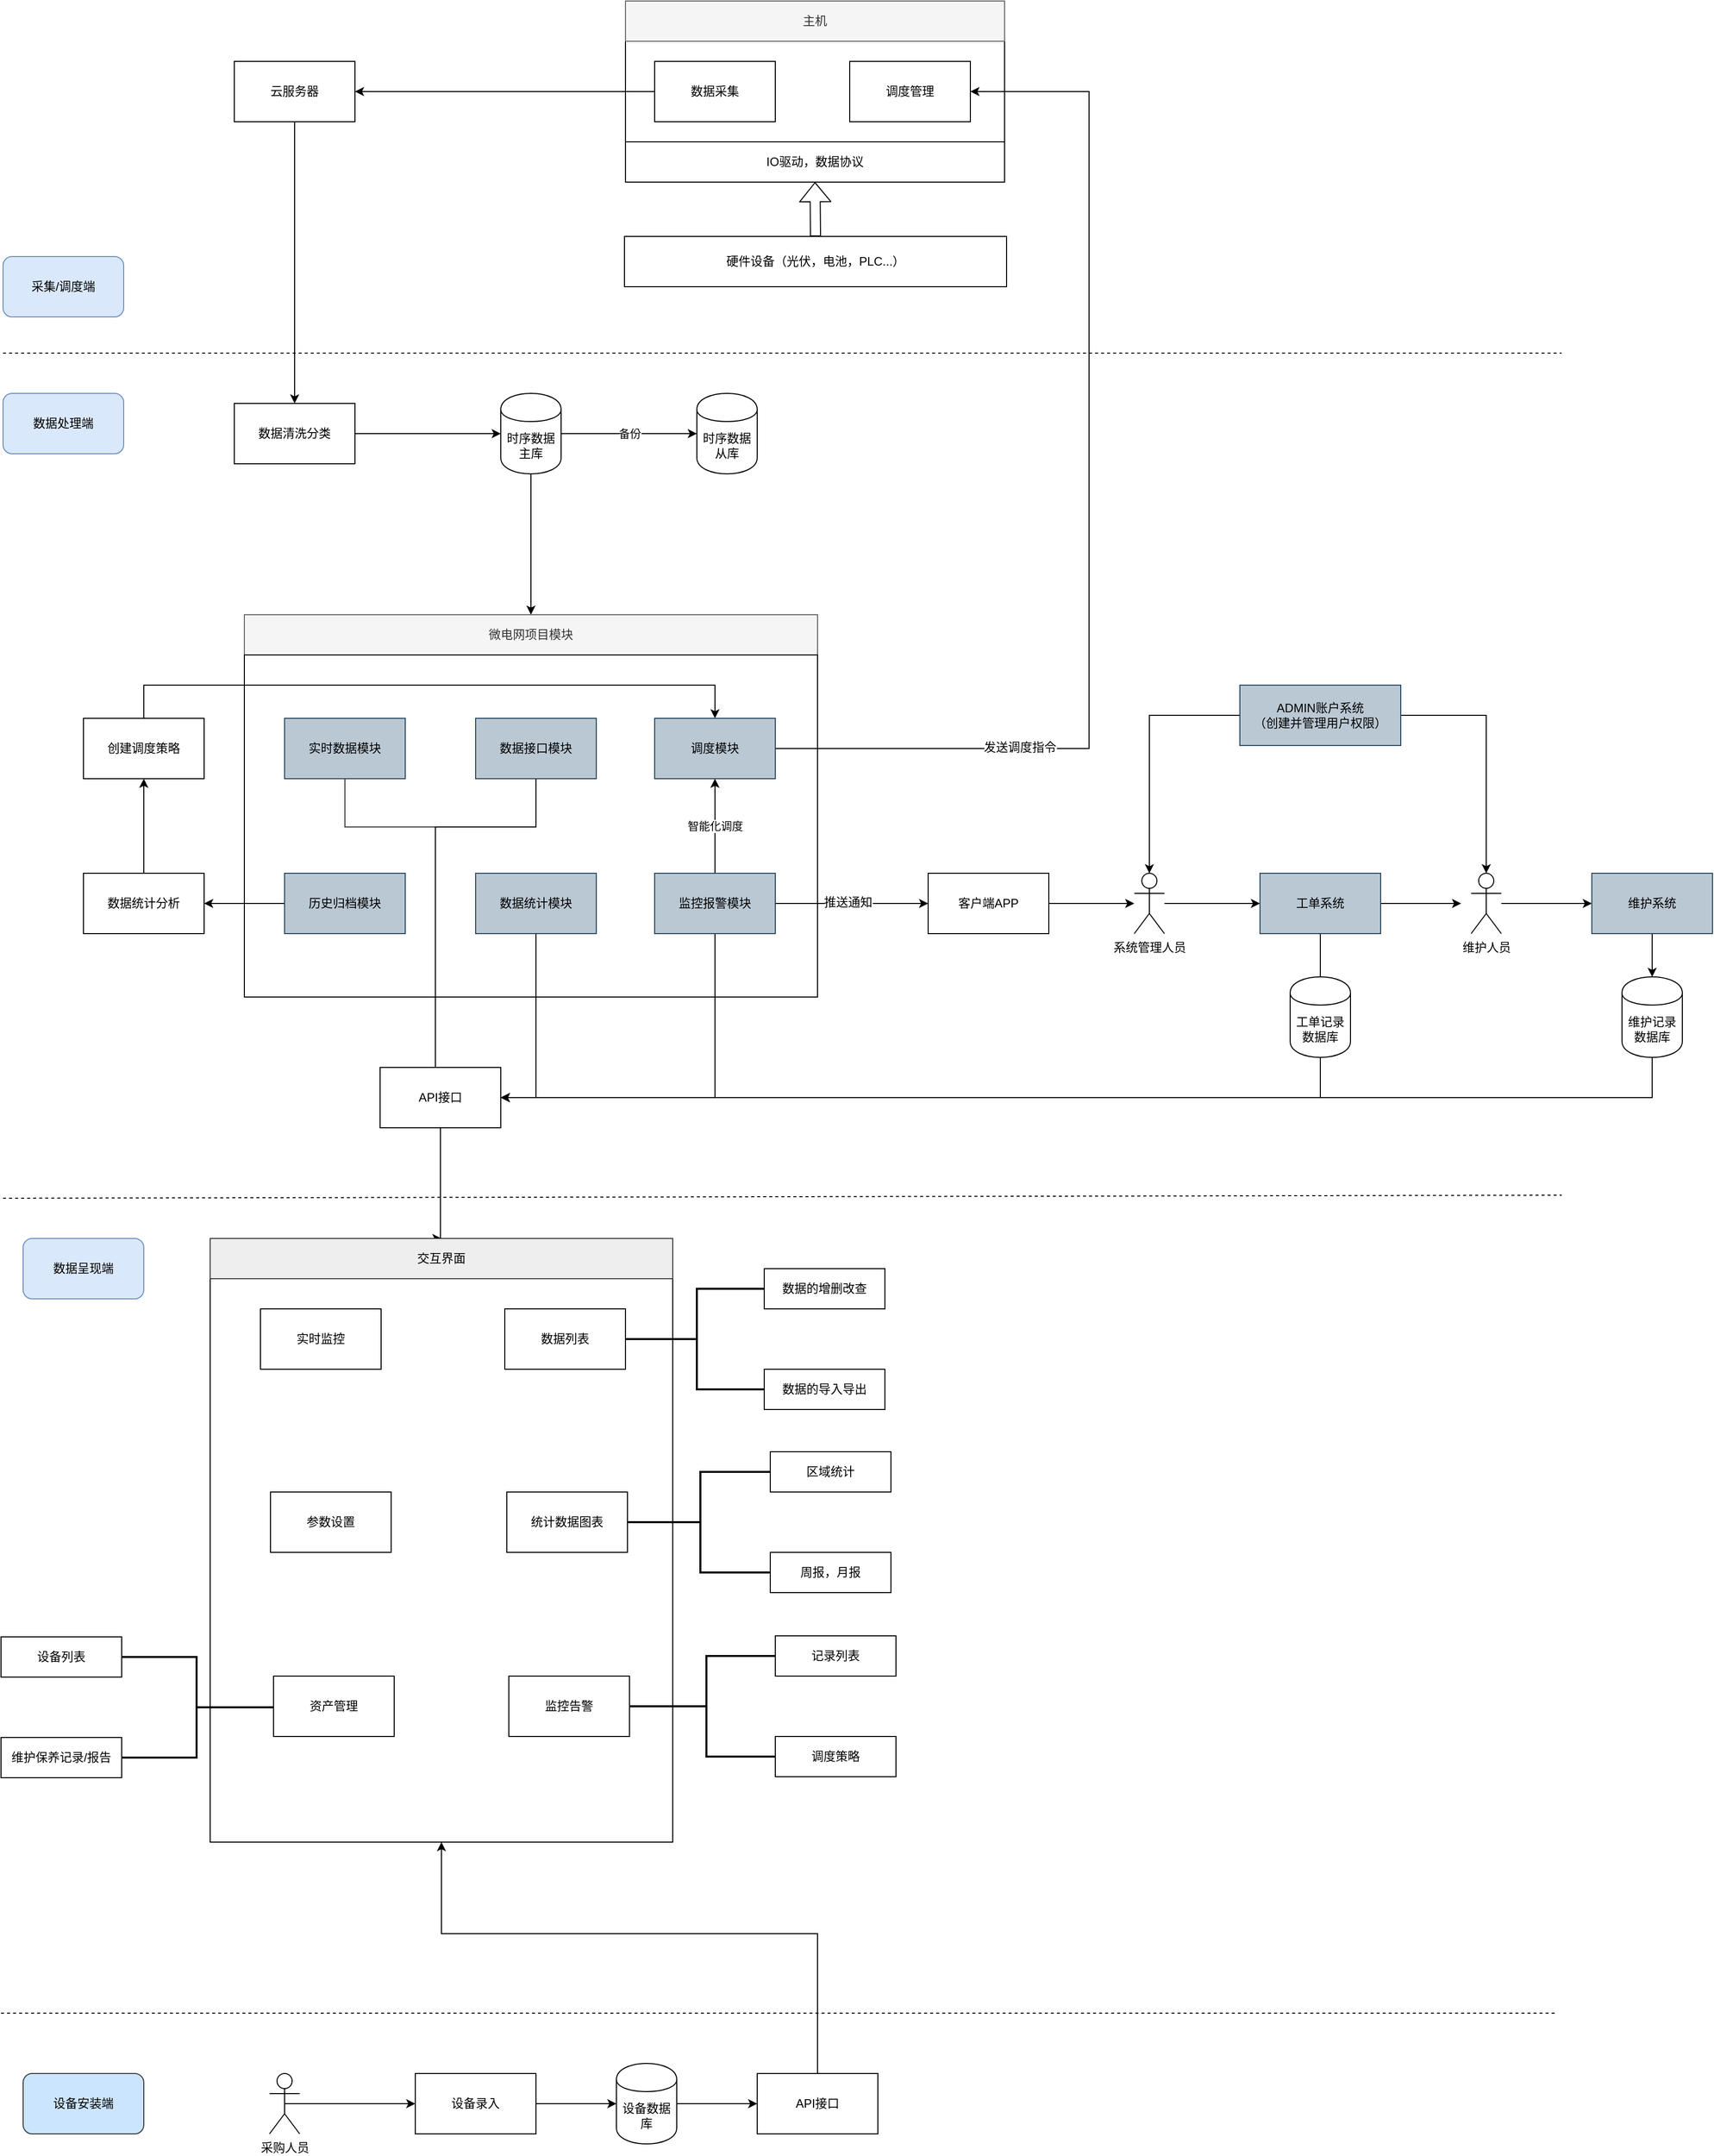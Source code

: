 <mxfile version="12.3.9" type="github" pages="1">
  <diagram id="I5MpxVq-Gbgeys2D7ihi" name="Page-1">
    <mxGraphModel dx="1656" dy="880" grid="1" gridSize="10" guides="1" tooltips="1" connect="1" arrows="1" fold="1" page="1" pageScale="1" pageWidth="827" pageHeight="1169" math="0" shadow="0">
      <root>
        <mxCell id="0"/>
        <mxCell id="1" parent="0"/>
        <mxCell id="iLj26o8t3Bhd-I5MfLS2-141" value="" style="rounded=0;whiteSpace=wrap;html=1;" vertex="1" parent="1">
          <mxGeometry x="306" y="1360" width="460" height="560" as="geometry"/>
        </mxCell>
        <mxCell id="iLj26o8t3Bhd-I5MfLS2-13" value="硬件设备（光伏，电池，PLC...）" style="rounded=0;whiteSpace=wrap;html=1;" vertex="1" parent="1">
          <mxGeometry x="718" y="324" width="380" height="50" as="geometry"/>
        </mxCell>
        <mxCell id="iLj26o8t3Bhd-I5MfLS2-14" value="" style="rounded=0;whiteSpace=wrap;html=1;" vertex="1" parent="1">
          <mxGeometry x="719" y="130" width="377" height="100" as="geometry"/>
        </mxCell>
        <mxCell id="iLj26o8t3Bhd-I5MfLS2-24" style="edgeStyle=orthogonalEdgeStyle;rounded=0;orthogonalLoop=1;jettySize=auto;html=1;exitX=0;exitY=0.5;exitDx=0;exitDy=0;entryX=1;entryY=0.5;entryDx=0;entryDy=0;" edge="1" parent="1" source="iLj26o8t3Bhd-I5MfLS2-15" target="iLj26o8t3Bhd-I5MfLS2-23">
          <mxGeometry relative="1" as="geometry"/>
        </mxCell>
        <mxCell id="iLj26o8t3Bhd-I5MfLS2-15" value="数据采集" style="rounded=0;whiteSpace=wrap;html=1;" vertex="1" parent="1">
          <mxGeometry x="748" y="150" width="120" height="60" as="geometry"/>
        </mxCell>
        <mxCell id="iLj26o8t3Bhd-I5MfLS2-17" value="调度管理" style="rounded=0;whiteSpace=wrap;html=1;" vertex="1" parent="1">
          <mxGeometry x="942" y="150" width="120" height="60" as="geometry"/>
        </mxCell>
        <mxCell id="iLj26o8t3Bhd-I5MfLS2-18" value="IO驱动，数据协议" style="rounded=0;whiteSpace=wrap;html=1;" vertex="1" parent="1">
          <mxGeometry x="719" y="230" width="377" height="40" as="geometry"/>
        </mxCell>
        <mxCell id="iLj26o8t3Bhd-I5MfLS2-20" value="主机" style="rounded=0;whiteSpace=wrap;html=1;fillColor=#f5f5f5;strokeColor=#666666;fontColor=#333333;" vertex="1" parent="1">
          <mxGeometry x="719" y="90" width="377" height="40" as="geometry"/>
        </mxCell>
        <mxCell id="iLj26o8t3Bhd-I5MfLS2-21" value="" style="shape=flexArrow;endArrow=classic;html=1;entryX=0.5;entryY=1;entryDx=0;entryDy=0;exitX=0.5;exitY=0;exitDx=0;exitDy=0;" edge="1" parent="1" source="iLj26o8t3Bhd-I5MfLS2-13" target="iLj26o8t3Bhd-I5MfLS2-18">
          <mxGeometry width="50" height="50" relative="1" as="geometry">
            <mxPoint x="1036" y="410" as="sourcePoint"/>
            <mxPoint x="756" y="460" as="targetPoint"/>
          </mxGeometry>
        </mxCell>
        <mxCell id="iLj26o8t3Bhd-I5MfLS2-81" style="edgeStyle=orthogonalEdgeStyle;rounded=0;orthogonalLoop=1;jettySize=auto;html=1;exitX=0.5;exitY=1;exitDx=0;exitDy=0;entryX=0.5;entryY=0;entryDx=0;entryDy=0;" edge="1" parent="1" source="iLj26o8t3Bhd-I5MfLS2-23" target="iLj26o8t3Bhd-I5MfLS2-80">
          <mxGeometry relative="1" as="geometry"/>
        </mxCell>
        <mxCell id="iLj26o8t3Bhd-I5MfLS2-23" value="云服务器" style="rounded=0;whiteSpace=wrap;html=1;" vertex="1" parent="1">
          <mxGeometry x="330" y="150" width="120" height="60" as="geometry"/>
        </mxCell>
        <mxCell id="iLj26o8t3Bhd-I5MfLS2-56" value="备份" style="edgeStyle=orthogonalEdgeStyle;rounded=0;orthogonalLoop=1;jettySize=auto;html=1;exitX=1;exitY=0.5;exitDx=0;exitDy=0;entryX=0;entryY=0.5;entryDx=0;entryDy=0;" edge="1" parent="1" source="iLj26o8t3Bhd-I5MfLS2-108" target="iLj26o8t3Bhd-I5MfLS2-109">
          <mxGeometry relative="1" as="geometry">
            <mxPoint x="675" y="520" as="sourcePoint"/>
            <mxPoint x="790" y="520" as="targetPoint"/>
          </mxGeometry>
        </mxCell>
        <mxCell id="iLj26o8t3Bhd-I5MfLS2-60" style="edgeStyle=orthogonalEdgeStyle;rounded=0;orthogonalLoop=1;jettySize=auto;html=1;exitX=0.5;exitY=1;exitDx=0;exitDy=0;" edge="1" parent="1" source="iLj26o8t3Bhd-I5MfLS2-108" target="iLj26o8t3Bhd-I5MfLS2-57">
          <mxGeometry relative="1" as="geometry">
            <mxPoint x="625" y="550" as="sourcePoint"/>
          </mxGeometry>
        </mxCell>
        <mxCell id="iLj26o8t3Bhd-I5MfLS2-57" value="微电网项目模块" style="rounded=0;whiteSpace=wrap;html=1;fillColor=#f5f5f5;strokeColor=#666666;fontColor=#333333;" vertex="1" parent="1">
          <mxGeometry x="340" y="700" width="570" height="40" as="geometry"/>
        </mxCell>
        <mxCell id="iLj26o8t3Bhd-I5MfLS2-58" value="" style="rounded=0;whiteSpace=wrap;html=1;" vertex="1" parent="1">
          <mxGeometry x="340" y="740" width="570" height="340" as="geometry"/>
        </mxCell>
        <mxCell id="iLj26o8t3Bhd-I5MfLS2-62" style="edgeStyle=orthogonalEdgeStyle;rounded=0;orthogonalLoop=1;jettySize=auto;html=1;exitX=0.5;exitY=1;exitDx=0;exitDy=0;entryX=0.5;entryY=0;entryDx=0;entryDy=0;fillColor=#ffcc99;strokeColor=#36393d;" edge="1" parent="1" source="iLj26o8t3Bhd-I5MfLS2-49" target="iLj26o8t3Bhd-I5MfLS2-61">
          <mxGeometry relative="1" as="geometry">
            <Array as="points">
              <mxPoint x="440" y="911"/>
              <mxPoint x="530" y="911"/>
              <mxPoint x="530" y="1151"/>
            </Array>
          </mxGeometry>
        </mxCell>
        <mxCell id="iLj26o8t3Bhd-I5MfLS2-49" value="实时数据模块" style="rounded=0;whiteSpace=wrap;html=1;fillColor=#bac8d3;strokeColor=#23445d;" vertex="1" parent="1">
          <mxGeometry x="380" y="803" width="120" height="60" as="geometry"/>
        </mxCell>
        <mxCell id="iLj26o8t3Bhd-I5MfLS2-125" style="edgeStyle=orthogonalEdgeStyle;rounded=0;orthogonalLoop=1;jettySize=auto;html=1;exitX=0.5;exitY=1;exitDx=0;exitDy=0;entryX=1;entryY=0.5;entryDx=0;entryDy=0;" edge="1" parent="1" source="iLj26o8t3Bhd-I5MfLS2-50" target="iLj26o8t3Bhd-I5MfLS2-61">
          <mxGeometry relative="1" as="geometry"/>
        </mxCell>
        <mxCell id="iLj26o8t3Bhd-I5MfLS2-50" value="&lt;span style=&quot;white-space: normal&quot;&gt;数据统计模块&lt;/span&gt;" style="rounded=0;whiteSpace=wrap;html=1;fillColor=#bac8d3;strokeColor=#23445d;" vertex="1" parent="1">
          <mxGeometry x="570" y="957" width="120" height="60" as="geometry"/>
        </mxCell>
        <mxCell id="iLj26o8t3Bhd-I5MfLS2-64" style="edgeStyle=orthogonalEdgeStyle;rounded=0;orthogonalLoop=1;jettySize=auto;html=1;exitX=0.5;exitY=1;exitDx=0;exitDy=0;entryX=0.5;entryY=0;entryDx=0;entryDy=0;" edge="1" parent="1" source="iLj26o8t3Bhd-I5MfLS2-51" target="iLj26o8t3Bhd-I5MfLS2-61">
          <mxGeometry relative="1" as="geometry">
            <Array as="points">
              <mxPoint x="630" y="911"/>
              <mxPoint x="530" y="911"/>
              <mxPoint x="530" y="1151"/>
            </Array>
          </mxGeometry>
        </mxCell>
        <mxCell id="iLj26o8t3Bhd-I5MfLS2-51" value="数据接口模块" style="rounded=0;whiteSpace=wrap;html=1;fillColor=#bac8d3;strokeColor=#23445d;" vertex="1" parent="1">
          <mxGeometry x="570" y="803" width="120" height="60" as="geometry"/>
        </mxCell>
        <mxCell id="iLj26o8t3Bhd-I5MfLS2-134" value="" style="edgeStyle=orthogonalEdgeStyle;rounded=0;orthogonalLoop=1;jettySize=auto;html=1;" edge="1" parent="1" source="iLj26o8t3Bhd-I5MfLS2-52" target="iLj26o8t3Bhd-I5MfLS2-133">
          <mxGeometry relative="1" as="geometry"/>
        </mxCell>
        <mxCell id="iLj26o8t3Bhd-I5MfLS2-52" value="历史归档模块" style="rounded=0;whiteSpace=wrap;html=1;fillColor=#bac8d3;strokeColor=#23445d;" vertex="1" parent="1">
          <mxGeometry x="380" y="957" width="120" height="60" as="geometry"/>
        </mxCell>
        <mxCell id="iLj26o8t3Bhd-I5MfLS2-136" value="" style="edgeStyle=orthogonalEdgeStyle;rounded=0;orthogonalLoop=1;jettySize=auto;html=1;" edge="1" parent="1" source="iLj26o8t3Bhd-I5MfLS2-133" target="iLj26o8t3Bhd-I5MfLS2-135">
          <mxGeometry relative="1" as="geometry"/>
        </mxCell>
        <mxCell id="iLj26o8t3Bhd-I5MfLS2-133" value="数据统计分析" style="rounded=0;whiteSpace=wrap;html=1;" vertex="1" parent="1">
          <mxGeometry x="180" y="957" width="120" height="60" as="geometry"/>
        </mxCell>
        <mxCell id="iLj26o8t3Bhd-I5MfLS2-139" style="edgeStyle=orthogonalEdgeStyle;rounded=0;orthogonalLoop=1;jettySize=auto;html=1;exitX=0.5;exitY=0;exitDx=0;exitDy=0;entryX=0.5;entryY=0;entryDx=0;entryDy=0;" edge="1" parent="1" source="iLj26o8t3Bhd-I5MfLS2-135" target="iLj26o8t3Bhd-I5MfLS2-94">
          <mxGeometry relative="1" as="geometry">
            <Array as="points">
              <mxPoint x="240" y="770"/>
              <mxPoint x="808" y="770"/>
            </Array>
          </mxGeometry>
        </mxCell>
        <mxCell id="iLj26o8t3Bhd-I5MfLS2-135" value="创建调度策略" style="rounded=0;whiteSpace=wrap;html=1;" vertex="1" parent="1">
          <mxGeometry x="180" y="803" width="120" height="60" as="geometry"/>
        </mxCell>
        <mxCell id="iLj26o8t3Bhd-I5MfLS2-66" style="edgeStyle=orthogonalEdgeStyle;rounded=0;orthogonalLoop=1;jettySize=auto;html=1;exitX=1;exitY=0.5;exitDx=0;exitDy=0;entryX=0;entryY=0.5;entryDx=0;entryDy=0;" edge="1" parent="1" source="iLj26o8t3Bhd-I5MfLS2-53" target="iLj26o8t3Bhd-I5MfLS2-65">
          <mxGeometry relative="1" as="geometry"/>
        </mxCell>
        <mxCell id="iLj26o8t3Bhd-I5MfLS2-67" value="推送通知" style="text;html=1;align=center;verticalAlign=middle;resizable=0;points=[];;labelBackgroundColor=#ffffff;" vertex="1" connectable="0" parent="iLj26o8t3Bhd-I5MfLS2-66">
          <mxGeometry x="-0.061" y="-2" relative="1" as="geometry">
            <mxPoint y="-3" as="offset"/>
          </mxGeometry>
        </mxCell>
        <mxCell id="iLj26o8t3Bhd-I5MfLS2-95" value="智能化调度" style="edgeStyle=orthogonalEdgeStyle;rounded=0;orthogonalLoop=1;jettySize=auto;html=1;exitX=0.5;exitY=0;exitDx=0;exitDy=0;" edge="1" parent="1" source="iLj26o8t3Bhd-I5MfLS2-53" target="iLj26o8t3Bhd-I5MfLS2-94">
          <mxGeometry relative="1" as="geometry"/>
        </mxCell>
        <mxCell id="iLj26o8t3Bhd-I5MfLS2-124" style="edgeStyle=orthogonalEdgeStyle;rounded=0;orthogonalLoop=1;jettySize=auto;html=1;exitX=0.5;exitY=1;exitDx=0;exitDy=0;entryX=1;entryY=0.5;entryDx=0;entryDy=0;" edge="1" parent="1" source="iLj26o8t3Bhd-I5MfLS2-53" target="iLj26o8t3Bhd-I5MfLS2-61">
          <mxGeometry relative="1" as="geometry"/>
        </mxCell>
        <mxCell id="iLj26o8t3Bhd-I5MfLS2-53" value="监控报警模块" style="rounded=0;whiteSpace=wrap;html=1;fillColor=#bac8d3;strokeColor=#23445d;" vertex="1" parent="1">
          <mxGeometry x="748" y="957" width="120" height="60" as="geometry"/>
        </mxCell>
        <mxCell id="iLj26o8t3Bhd-I5MfLS2-143" style="edgeStyle=orthogonalEdgeStyle;rounded=0;orthogonalLoop=1;jettySize=auto;html=1;exitX=0.5;exitY=1;exitDx=0;exitDy=0;entryX=0.5;entryY=0;entryDx=0;entryDy=0;" edge="1" parent="1" source="iLj26o8t3Bhd-I5MfLS2-61" target="iLj26o8t3Bhd-I5MfLS2-142">
          <mxGeometry relative="1" as="geometry">
            <mxPoint x="600" y="1271" as="targetPoint"/>
            <Array as="points">
              <mxPoint x="535" y="1320"/>
            </Array>
          </mxGeometry>
        </mxCell>
        <mxCell id="iLj26o8t3Bhd-I5MfLS2-61" value="API接口" style="rounded=0;whiteSpace=wrap;html=1;" vertex="1" parent="1">
          <mxGeometry x="475" y="1150" width="120" height="60" as="geometry"/>
        </mxCell>
        <mxCell id="iLj26o8t3Bhd-I5MfLS2-68" style="edgeStyle=orthogonalEdgeStyle;rounded=0;orthogonalLoop=1;jettySize=auto;html=1;exitX=1;exitY=0.5;exitDx=0;exitDy=0;" edge="1" parent="1" source="iLj26o8t3Bhd-I5MfLS2-65" target="iLj26o8t3Bhd-I5MfLS2-69">
          <mxGeometry relative="1" as="geometry">
            <mxPoint x="1240" y="930" as="targetPoint"/>
          </mxGeometry>
        </mxCell>
        <mxCell id="iLj26o8t3Bhd-I5MfLS2-65" value="客户端APP" style="rounded=0;whiteSpace=wrap;html=1;" vertex="1" parent="1">
          <mxGeometry x="1020" y="957" width="120" height="60" as="geometry"/>
        </mxCell>
        <mxCell id="iLj26o8t3Bhd-I5MfLS2-89" style="edgeStyle=orthogonalEdgeStyle;rounded=0;orthogonalLoop=1;jettySize=auto;html=1;" edge="1" parent="1" source="iLj26o8t3Bhd-I5MfLS2-69" target="iLj26o8t3Bhd-I5MfLS2-88">
          <mxGeometry relative="1" as="geometry"/>
        </mxCell>
        <mxCell id="iLj26o8t3Bhd-I5MfLS2-69" value="系统管理人员" style="shape=umlActor;verticalLabelPosition=bottom;labelBackgroundColor=#ffffff;verticalAlign=top;html=1;outlineConnect=0;" vertex="1" parent="1">
          <mxGeometry x="1225" y="957" width="30" height="60" as="geometry"/>
        </mxCell>
        <mxCell id="iLj26o8t3Bhd-I5MfLS2-76" value="" style="endArrow=none;dashed=1;html=1;" edge="1" parent="1">
          <mxGeometry width="50" height="50" relative="1" as="geometry">
            <mxPoint x="100" y="440" as="sourcePoint"/>
            <mxPoint x="1650" y="440" as="targetPoint"/>
          </mxGeometry>
        </mxCell>
        <mxCell id="iLj26o8t3Bhd-I5MfLS2-77" value="采集/调度端" style="rounded=1;whiteSpace=wrap;html=1;fillColor=#dae8fc;strokeColor=#6c8ebf;" vertex="1" parent="1">
          <mxGeometry x="100" y="344" width="120" height="60" as="geometry"/>
        </mxCell>
        <mxCell id="iLj26o8t3Bhd-I5MfLS2-78" value="数据处理端" style="rounded=1;whiteSpace=wrap;html=1;fillColor=#dae8fc;strokeColor=#6c8ebf;" vertex="1" parent="1">
          <mxGeometry x="100" y="480" width="120" height="60" as="geometry"/>
        </mxCell>
        <mxCell id="iLj26o8t3Bhd-I5MfLS2-82" style="edgeStyle=orthogonalEdgeStyle;rounded=0;orthogonalLoop=1;jettySize=auto;html=1;exitX=1;exitY=0.5;exitDx=0;exitDy=0;entryX=0;entryY=0.5;entryDx=0;entryDy=0;" edge="1" parent="1" source="iLj26o8t3Bhd-I5MfLS2-80" target="iLj26o8t3Bhd-I5MfLS2-108">
          <mxGeometry relative="1" as="geometry">
            <mxPoint x="575" y="520" as="targetPoint"/>
          </mxGeometry>
        </mxCell>
        <mxCell id="iLj26o8t3Bhd-I5MfLS2-80" value="数据清洗分类" style="rounded=0;whiteSpace=wrap;html=1;" vertex="1" parent="1">
          <mxGeometry x="330" y="490" width="120" height="60" as="geometry"/>
        </mxCell>
        <mxCell id="iLj26o8t3Bhd-I5MfLS2-92" style="edgeStyle=orthogonalEdgeStyle;rounded=0;orthogonalLoop=1;jettySize=auto;html=1;" edge="1" parent="1" source="iLj26o8t3Bhd-I5MfLS2-88">
          <mxGeometry relative="1" as="geometry">
            <mxPoint x="1550" y="987" as="targetPoint"/>
          </mxGeometry>
        </mxCell>
        <mxCell id="iLj26o8t3Bhd-I5MfLS2-111" style="edgeStyle=orthogonalEdgeStyle;rounded=0;orthogonalLoop=1;jettySize=auto;html=1;exitX=0.5;exitY=1;exitDx=0;exitDy=0;" edge="1" parent="1" source="iLj26o8t3Bhd-I5MfLS2-88">
          <mxGeometry relative="1" as="geometry">
            <mxPoint x="1410" y="1087" as="targetPoint"/>
          </mxGeometry>
        </mxCell>
        <mxCell id="iLj26o8t3Bhd-I5MfLS2-88" value="&lt;span style=&quot;white-space: normal&quot;&gt;工单系统&lt;/span&gt;" style="rounded=0;whiteSpace=wrap;html=1;fillColor=#bac8d3;strokeColor=#23445d;" vertex="1" parent="1">
          <mxGeometry x="1350" y="957" width="120" height="60" as="geometry"/>
        </mxCell>
        <mxCell id="iLj26o8t3Bhd-I5MfLS2-99" value="" style="edgeStyle=orthogonalEdgeStyle;rounded=0;orthogonalLoop=1;jettySize=auto;html=1;" edge="1" parent="1" source="iLj26o8t3Bhd-I5MfLS2-91" target="iLj26o8t3Bhd-I5MfLS2-100">
          <mxGeometry relative="1" as="geometry">
            <mxPoint x="1670" y="987" as="targetPoint"/>
          </mxGeometry>
        </mxCell>
        <mxCell id="iLj26o8t3Bhd-I5MfLS2-91" value="维护人员" style="shape=umlActor;verticalLabelPosition=bottom;labelBackgroundColor=#ffffff;verticalAlign=top;html=1;outlineConnect=0;" vertex="1" parent="1">
          <mxGeometry x="1560" y="957" width="30" height="60" as="geometry"/>
        </mxCell>
        <mxCell id="iLj26o8t3Bhd-I5MfLS2-96" style="edgeStyle=orthogonalEdgeStyle;rounded=0;orthogonalLoop=1;jettySize=auto;html=1;exitX=1;exitY=0.5;exitDx=0;exitDy=0;entryX=1;entryY=0.5;entryDx=0;entryDy=0;" edge="1" parent="1" source="iLj26o8t3Bhd-I5MfLS2-94" target="iLj26o8t3Bhd-I5MfLS2-17">
          <mxGeometry relative="1" as="geometry">
            <mxPoint x="1020" y="800" as="targetPoint"/>
            <Array as="points">
              <mxPoint x="1180" y="833"/>
              <mxPoint x="1180" y="180"/>
            </Array>
          </mxGeometry>
        </mxCell>
        <mxCell id="iLj26o8t3Bhd-I5MfLS2-97" value="发送调度指令" style="text;html=1;align=center;verticalAlign=middle;resizable=0;points=[];;labelBackgroundColor=#ffffff;" vertex="1" connectable="0" parent="iLj26o8t3Bhd-I5MfLS2-96">
          <mxGeometry x="-0.55" relative="1" as="geometry">
            <mxPoint x="-1" y="-1" as="offset"/>
          </mxGeometry>
        </mxCell>
        <mxCell id="iLj26o8t3Bhd-I5MfLS2-94" value="调度模块" style="rounded=0;whiteSpace=wrap;html=1;fillColor=#bac8d3;strokeColor=#23445d;" vertex="1" parent="1">
          <mxGeometry x="748" y="803" width="120" height="60" as="geometry"/>
        </mxCell>
        <mxCell id="iLj26o8t3Bhd-I5MfLS2-104" value="" style="edgeStyle=orthogonalEdgeStyle;rounded=0;orthogonalLoop=1;jettySize=auto;html=1;" edge="1" parent="1" source="iLj26o8t3Bhd-I5MfLS2-100" target="iLj26o8t3Bhd-I5MfLS2-105">
          <mxGeometry relative="1" as="geometry">
            <mxPoint x="1880" y="987" as="targetPoint"/>
          </mxGeometry>
        </mxCell>
        <mxCell id="iLj26o8t3Bhd-I5MfLS2-100" value="维护系统" style="rounded=0;whiteSpace=wrap;html=1;fillColor=#bac8d3;strokeColor=#23445d;" vertex="1" parent="1">
          <mxGeometry x="1680" y="957" width="120" height="60" as="geometry"/>
        </mxCell>
        <mxCell id="iLj26o8t3Bhd-I5MfLS2-140" style="edgeStyle=orthogonalEdgeStyle;rounded=0;orthogonalLoop=1;jettySize=auto;html=1;exitX=0.5;exitY=1;exitDx=0;exitDy=0;" edge="1" parent="1" source="iLj26o8t3Bhd-I5MfLS2-105" target="iLj26o8t3Bhd-I5MfLS2-61">
          <mxGeometry relative="1" as="geometry">
            <Array as="points">
              <mxPoint x="1740" y="1180"/>
            </Array>
          </mxGeometry>
        </mxCell>
        <mxCell id="iLj26o8t3Bhd-I5MfLS2-105" value="&lt;span style=&quot;white-space: normal&quot;&gt;维护记录数据库&lt;/span&gt;" style="shape=cylinder;whiteSpace=wrap;html=1;boundedLbl=1;backgroundOutline=1;" vertex="1" parent="1">
          <mxGeometry x="1710" y="1060" width="60" height="80" as="geometry"/>
        </mxCell>
        <mxCell id="iLj26o8t3Bhd-I5MfLS2-108" value="时序数据主库" style="shape=cylinder;whiteSpace=wrap;html=1;boundedLbl=1;backgroundOutline=1;" vertex="1" parent="1">
          <mxGeometry x="595" y="480" width="60" height="80" as="geometry"/>
        </mxCell>
        <mxCell id="iLj26o8t3Bhd-I5MfLS2-109" value="时序数据从库" style="shape=cylinder;whiteSpace=wrap;html=1;boundedLbl=1;backgroundOutline=1;" vertex="1" parent="1">
          <mxGeometry x="790" y="480" width="60" height="80" as="geometry"/>
        </mxCell>
        <mxCell id="iLj26o8t3Bhd-I5MfLS2-122" style="edgeStyle=orthogonalEdgeStyle;rounded=0;orthogonalLoop=1;jettySize=auto;html=1;exitX=0.5;exitY=1;exitDx=0;exitDy=0;entryX=1;entryY=0.5;entryDx=0;entryDy=0;" edge="1" parent="1" source="iLj26o8t3Bhd-I5MfLS2-110" target="iLj26o8t3Bhd-I5MfLS2-61">
          <mxGeometry relative="1" as="geometry"/>
        </mxCell>
        <mxCell id="iLj26o8t3Bhd-I5MfLS2-110" value="&lt;span style=&quot;white-space: normal&quot;&gt;工单记录数据库&lt;/span&gt;" style="shape=cylinder;whiteSpace=wrap;html=1;boundedLbl=1;backgroundOutline=1;" vertex="1" parent="1">
          <mxGeometry x="1380" y="1060" width="60" height="80" as="geometry"/>
        </mxCell>
        <mxCell id="iLj26o8t3Bhd-I5MfLS2-112" value="" style="endArrow=none;dashed=1;html=1;" edge="1" parent="1">
          <mxGeometry width="50" height="50" relative="1" as="geometry">
            <mxPoint x="100" y="1280" as="sourcePoint"/>
            <mxPoint x="1650" y="1277" as="targetPoint"/>
          </mxGeometry>
        </mxCell>
        <mxCell id="iLj26o8t3Bhd-I5MfLS2-113" value="数据呈现端" style="rounded=1;whiteSpace=wrap;html=1;fillColor=#dae8fc;strokeColor=#6c8ebf;" vertex="1" parent="1">
          <mxGeometry x="120" y="1320" width="120" height="60" as="geometry"/>
        </mxCell>
        <mxCell id="iLj26o8t3Bhd-I5MfLS2-114" value="实时监控" style="rounded=0;whiteSpace=wrap;html=1;" vertex="1" parent="1">
          <mxGeometry x="356" y="1390" width="120" height="60" as="geometry"/>
        </mxCell>
        <mxCell id="iLj26o8t3Bhd-I5MfLS2-116" value="数据列表" style="rounded=0;whiteSpace=wrap;html=1;" vertex="1" parent="1">
          <mxGeometry x="599" y="1390" width="120" height="60" as="geometry"/>
        </mxCell>
        <mxCell id="iLj26o8t3Bhd-I5MfLS2-118" value="" style="strokeWidth=2;html=1;shape=mxgraph.flowchart.annotation_2;align=left;labelPosition=right;pointerEvents=1;" vertex="1" parent="1">
          <mxGeometry x="719" y="1370" width="142" height="100" as="geometry"/>
        </mxCell>
        <mxCell id="iLj26o8t3Bhd-I5MfLS2-119" value="数据的增删改查" style="rounded=0;whiteSpace=wrap;html=1;" vertex="1" parent="1">
          <mxGeometry x="857" y="1350" width="120" height="40" as="geometry"/>
        </mxCell>
        <mxCell id="iLj26o8t3Bhd-I5MfLS2-121" value="数据的导入导出" style="rounded=0;whiteSpace=wrap;html=1;" vertex="1" parent="1">
          <mxGeometry x="857" y="1450" width="120" height="40" as="geometry"/>
        </mxCell>
        <mxCell id="iLj26o8t3Bhd-I5MfLS2-126" value="参数设置" style="rounded=0;whiteSpace=wrap;html=1;" vertex="1" parent="1">
          <mxGeometry x="366" y="1572" width="120" height="60" as="geometry"/>
        </mxCell>
        <mxCell id="iLj26o8t3Bhd-I5MfLS2-127" value="统计数据图表" style="rounded=0;whiteSpace=wrap;html=1;" vertex="1" parent="1">
          <mxGeometry x="601" y="1572" width="120" height="60" as="geometry"/>
        </mxCell>
        <mxCell id="iLj26o8t3Bhd-I5MfLS2-130" value="" style="strokeWidth=2;html=1;shape=mxgraph.flowchart.annotation_2;align=left;labelPosition=right;pointerEvents=1;" vertex="1" parent="1">
          <mxGeometry x="721" y="1552" width="145" height="100" as="geometry"/>
        </mxCell>
        <mxCell id="iLj26o8t3Bhd-I5MfLS2-131" value="区域统计" style="rounded=0;whiteSpace=wrap;html=1;" vertex="1" parent="1">
          <mxGeometry x="863" y="1532" width="120" height="40" as="geometry"/>
        </mxCell>
        <mxCell id="iLj26o8t3Bhd-I5MfLS2-132" value="周报，月报" style="rounded=0;whiteSpace=wrap;html=1;" vertex="1" parent="1">
          <mxGeometry x="863" y="1632" width="120" height="40" as="geometry"/>
        </mxCell>
        <mxCell id="iLj26o8t3Bhd-I5MfLS2-142" value="交互界面" style="rounded=0;whiteSpace=wrap;html=1;fillColor=#eeeeee;strokeColor=#36393d;" vertex="1" parent="1">
          <mxGeometry x="306" y="1320" width="460" height="40" as="geometry"/>
        </mxCell>
        <mxCell id="iLj26o8t3Bhd-I5MfLS2-144" value="监控告警" style="rounded=0;whiteSpace=wrap;html=1;" vertex="1" parent="1">
          <mxGeometry x="603" y="1755" width="120" height="60" as="geometry"/>
        </mxCell>
        <mxCell id="iLj26o8t3Bhd-I5MfLS2-145" value="" style="strokeWidth=2;html=1;shape=mxgraph.flowchart.annotation_2;align=left;labelPosition=right;pointerEvents=1;" vertex="1" parent="1">
          <mxGeometry x="723" y="1735" width="153" height="100" as="geometry"/>
        </mxCell>
        <mxCell id="iLj26o8t3Bhd-I5MfLS2-146" value="记录列表" style="rounded=0;whiteSpace=wrap;html=1;" vertex="1" parent="1">
          <mxGeometry x="868" y="1715" width="120" height="40" as="geometry"/>
        </mxCell>
        <mxCell id="iLj26o8t3Bhd-I5MfLS2-147" value="调度策略" style="rounded=0;whiteSpace=wrap;html=1;" vertex="1" parent="1">
          <mxGeometry x="868" y="1815" width="120" height="40" as="geometry"/>
        </mxCell>
        <mxCell id="iLj26o8t3Bhd-I5MfLS2-150" value="" style="endArrow=none;dashed=1;html=1;" edge="1" parent="1">
          <mxGeometry width="50" height="50" relative="1" as="geometry">
            <mxPoint x="98" y="2090" as="sourcePoint"/>
            <mxPoint x="1643" y="2090" as="targetPoint"/>
          </mxGeometry>
        </mxCell>
        <mxCell id="iLj26o8t3Bhd-I5MfLS2-151" value="设备安装端" style="rounded=1;whiteSpace=wrap;html=1;fillColor=#cce5ff;strokeColor=#36393d;" vertex="1" parent="1">
          <mxGeometry x="120" y="2150" width="120" height="60" as="geometry"/>
        </mxCell>
        <mxCell id="iLj26o8t3Bhd-I5MfLS2-152" value="资产管理" style="rounded=0;whiteSpace=wrap;html=1;" vertex="1" parent="1">
          <mxGeometry x="369" y="1755" width="120" height="60" as="geometry"/>
        </mxCell>
        <mxCell id="iLj26o8t3Bhd-I5MfLS2-159" style="edgeStyle=orthogonalEdgeStyle;rounded=0;orthogonalLoop=1;jettySize=auto;html=1;exitX=0.5;exitY=0.5;exitDx=0;exitDy=0;exitPerimeter=0;entryX=0;entryY=0.5;entryDx=0;entryDy=0;" edge="1" parent="1" source="iLj26o8t3Bhd-I5MfLS2-153" target="iLj26o8t3Bhd-I5MfLS2-156">
          <mxGeometry relative="1" as="geometry"/>
        </mxCell>
        <mxCell id="iLj26o8t3Bhd-I5MfLS2-153" value="采购人员" style="shape=umlActor;verticalLabelPosition=bottom;labelBackgroundColor=#ffffff;verticalAlign=top;html=1;outlineConnect=0;" vertex="1" parent="1">
          <mxGeometry x="365" y="2150" width="30" height="60" as="geometry"/>
        </mxCell>
        <mxCell id="iLj26o8t3Bhd-I5MfLS2-163" value="" style="edgeStyle=orthogonalEdgeStyle;rounded=0;orthogonalLoop=1;jettySize=auto;html=1;" edge="1" parent="1" source="iLj26o8t3Bhd-I5MfLS2-156">
          <mxGeometry relative="1" as="geometry">
            <mxPoint x="710" y="2180" as="targetPoint"/>
          </mxGeometry>
        </mxCell>
        <mxCell id="iLj26o8t3Bhd-I5MfLS2-156" value="设备录入" style="rounded=0;whiteSpace=wrap;html=1;" vertex="1" parent="1">
          <mxGeometry x="510" y="2150" width="120" height="60" as="geometry"/>
        </mxCell>
        <mxCell id="iLj26o8t3Bhd-I5MfLS2-166" value="" style="edgeStyle=orthogonalEdgeStyle;rounded=0;orthogonalLoop=1;jettySize=auto;html=1;" edge="1" parent="1" source="iLj26o8t3Bhd-I5MfLS2-164">
          <mxGeometry relative="1" as="geometry">
            <mxPoint x="850" y="2180" as="targetPoint"/>
          </mxGeometry>
        </mxCell>
        <mxCell id="iLj26o8t3Bhd-I5MfLS2-164" value="设备数据库" style="shape=cylinder;whiteSpace=wrap;html=1;boundedLbl=1;backgroundOutline=1;" vertex="1" parent="1">
          <mxGeometry x="710" y="2140" width="60" height="80" as="geometry"/>
        </mxCell>
        <mxCell id="iLj26o8t3Bhd-I5MfLS2-168" style="edgeStyle=orthogonalEdgeStyle;rounded=0;orthogonalLoop=1;jettySize=auto;html=1;entryX=0.5;entryY=1;entryDx=0;entryDy=0;" edge="1" parent="1" source="iLj26o8t3Bhd-I5MfLS2-167" target="iLj26o8t3Bhd-I5MfLS2-141">
          <mxGeometry relative="1" as="geometry">
            <Array as="points">
              <mxPoint x="910" y="2011"/>
              <mxPoint x="536" y="2011"/>
            </Array>
          </mxGeometry>
        </mxCell>
        <mxCell id="iLj26o8t3Bhd-I5MfLS2-167" value="API接口" style="rounded=0;whiteSpace=wrap;html=1;" vertex="1" parent="1">
          <mxGeometry x="850" y="2150" width="120" height="60" as="geometry"/>
        </mxCell>
        <mxCell id="iLj26o8t3Bhd-I5MfLS2-169" value="" style="strokeWidth=2;html=1;shape=mxgraph.flowchart.annotation_2;align=left;labelPosition=right;pointerEvents=1;rotation=-180;" vertex="1" parent="1">
          <mxGeometry x="216" y="1736" width="153" height="100" as="geometry"/>
        </mxCell>
        <mxCell id="iLj26o8t3Bhd-I5MfLS2-170" value="设备列表" style="rounded=0;whiteSpace=wrap;html=1;" vertex="1" parent="1">
          <mxGeometry x="98" y="1716" width="120" height="40" as="geometry"/>
        </mxCell>
        <mxCell id="iLj26o8t3Bhd-I5MfLS2-171" value="维护保养记录/报告" style="rounded=0;whiteSpace=wrap;html=1;" vertex="1" parent="1">
          <mxGeometry x="98" y="1816" width="120" height="40" as="geometry"/>
        </mxCell>
        <mxCell id="iLj26o8t3Bhd-I5MfLS2-175" style="edgeStyle=orthogonalEdgeStyle;rounded=0;orthogonalLoop=1;jettySize=auto;html=1;entryX=0.5;entryY=0;entryDx=0;entryDy=0;entryPerimeter=0;" edge="1" parent="1" source="iLj26o8t3Bhd-I5MfLS2-174" target="iLj26o8t3Bhd-I5MfLS2-69">
          <mxGeometry relative="1" as="geometry">
            <mxPoint x="1240" y="950" as="targetPoint"/>
          </mxGeometry>
        </mxCell>
        <mxCell id="iLj26o8t3Bhd-I5MfLS2-177" style="edgeStyle=orthogonalEdgeStyle;rounded=0;orthogonalLoop=1;jettySize=auto;html=1;exitX=1;exitY=0.5;exitDx=0;exitDy=0;entryX=0.5;entryY=0;entryDx=0;entryDy=0;entryPerimeter=0;" edge="1" parent="1" source="iLj26o8t3Bhd-I5MfLS2-174" target="iLj26o8t3Bhd-I5MfLS2-91">
          <mxGeometry relative="1" as="geometry"/>
        </mxCell>
        <mxCell id="iLj26o8t3Bhd-I5MfLS2-174" value="ADMIN账户系统&lt;br&gt;（创建并管理用户权限）" style="rounded=0;whiteSpace=wrap;html=1;fillColor=#bac8d3;strokeColor=#23445d;" vertex="1" parent="1">
          <mxGeometry x="1330" y="770" width="160" height="60" as="geometry"/>
        </mxCell>
      </root>
    </mxGraphModel>
  </diagram>
</mxfile>
